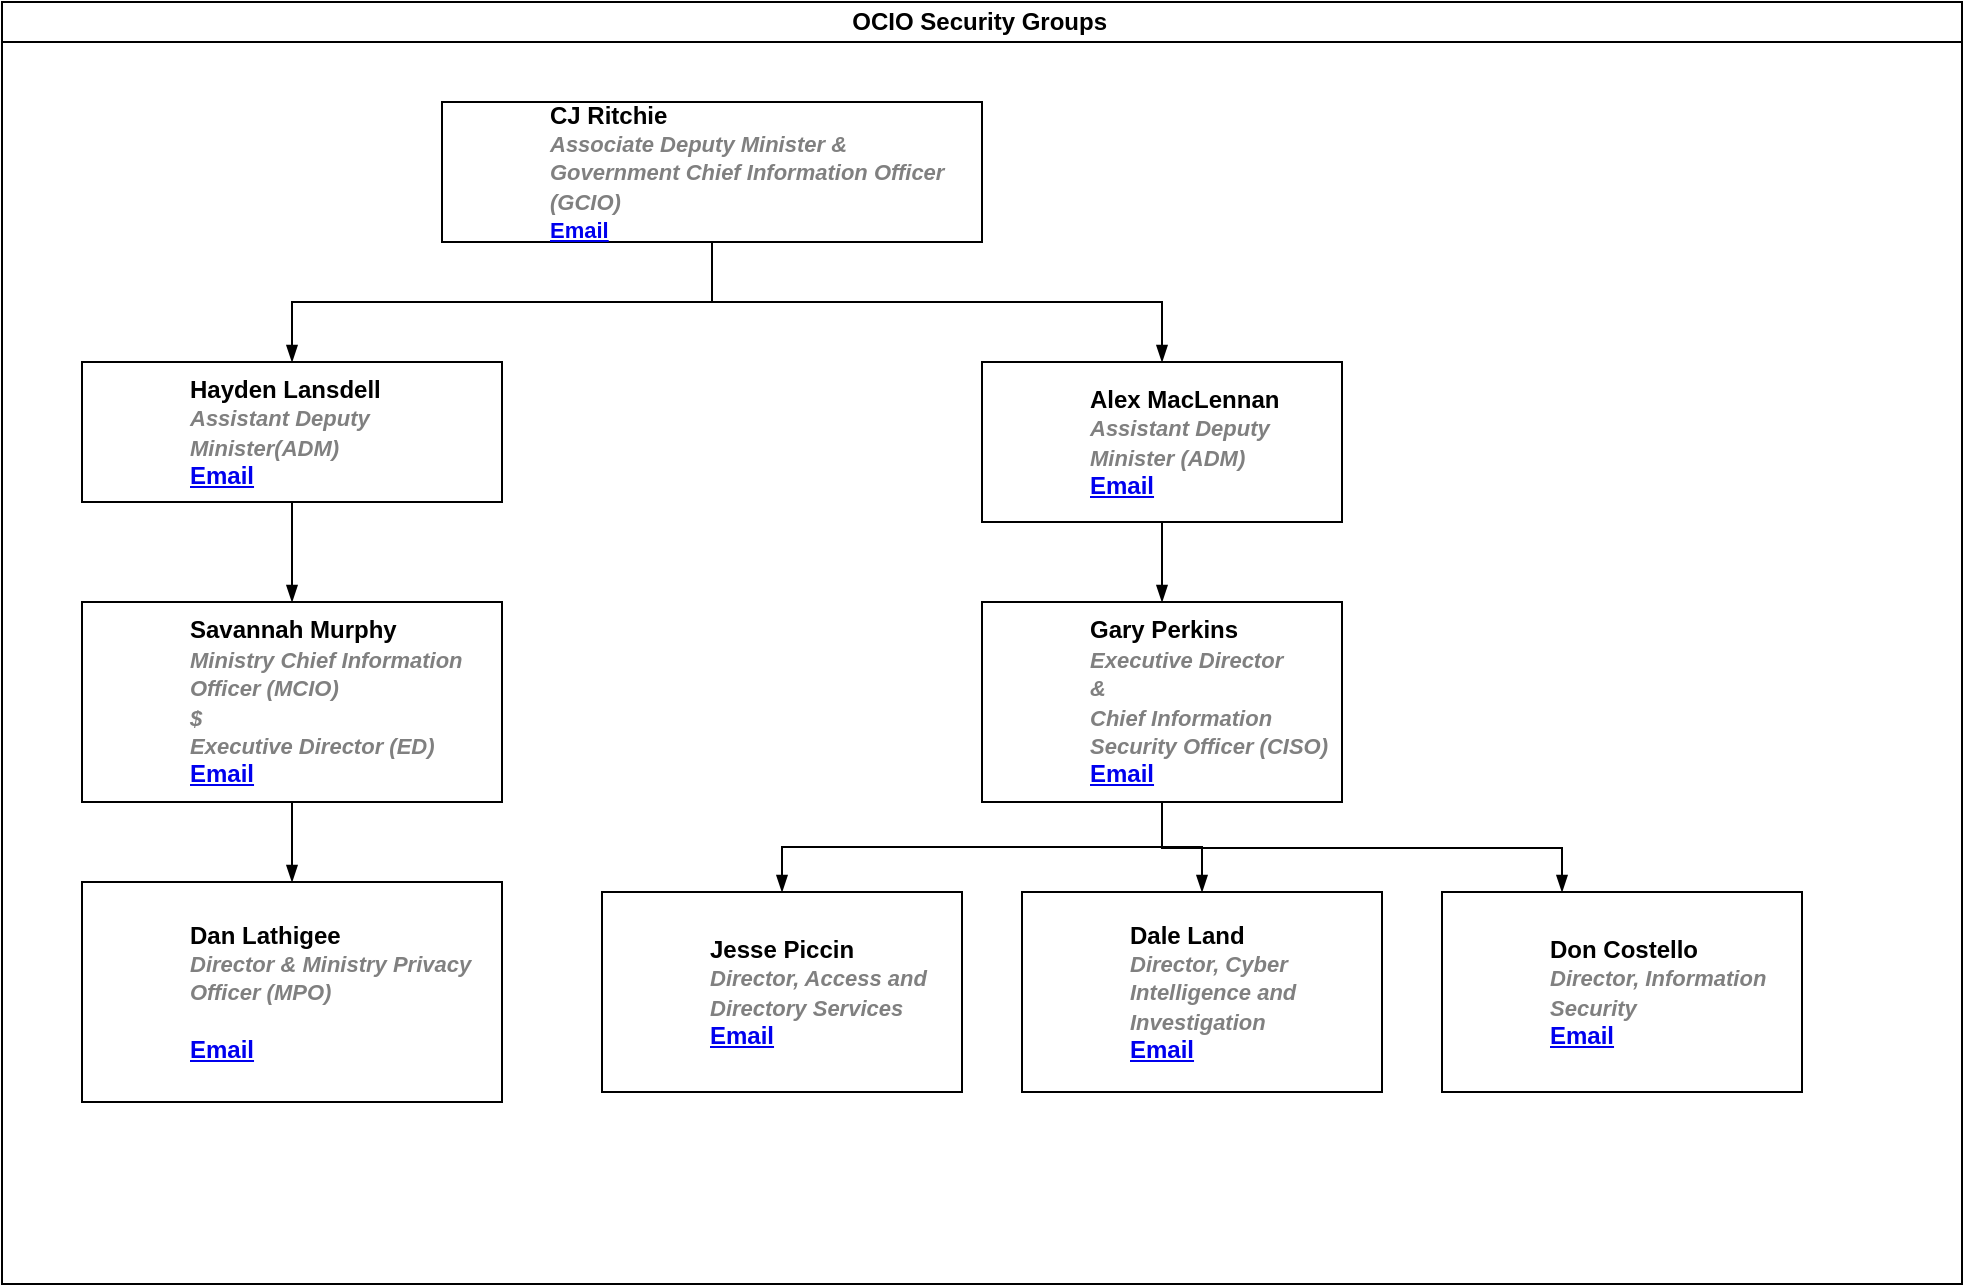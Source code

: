 <mxfile version="15.3.5" type="github" pages="5">
  <diagram id="prtHgNgQTEPvFCAcTncT" name="OCIO-org chart">
    <mxGraphModel dx="3600" dy="1500" grid="1" gridSize="10" guides="1" tooltips="1" connect="1" arrows="1" fold="1" page="1" pageScale="1" pageWidth="827" pageHeight="1169" math="0" shadow="0">
      <root>
        <mxCell id="0" />
        <mxCell id="1" parent="0" />
        <mxCell id="dNxyNK7c78bLwvsdeMH5-11" value="OCIO Security Groups&amp;nbsp;" style="swimlane;html=1;startSize=20;horizontal=1;containerType=tree;glass=0;metaEdit=1;dropTarget=0;swimlaneLine=1;swimlaneFillColor=none;" parent="1" vertex="1">
          <mxGeometry x="210" y="89" width="980" height="641" as="geometry" />
        </mxCell>
        <UserObject label="%name%&lt;br&gt;&lt;i style=&quot;color: gray ; font-size: 11px&quot;&gt;%position%&lt;/i&gt;&lt;br&gt;&lt;a href=&quot;mailto:%email%&quot; style=&quot;font-size: 11px&quot;&gt;Email&lt;/a&gt;" name="CJ Ritchie" position="Associate Deputy Minister &amp; Government Chief Information Officer (GCIO)" email="CJ.Ritchie@gov.bc.ca" placeholders="1" organization="CIO - Office of the Associate Deputy Minister and Government Chief Information Officer&#xa;" id="dNxyNK7c78bLwvsdeMH5-12">
          <mxCell style="label;whiteSpace=wrap;html=1;rounded=0;glass=0;treeMoving=1;treeFolding=1;gradientColor=#ffffff;fillColor=default;dropTarget=1;metaEdit=1;comic=0;expand=1;container=0;noLabel=0;portConstraintRotation=0;connectable=1;snapToPoint=0;" parent="dNxyNK7c78bLwvsdeMH5-11" vertex="1">
            <mxGeometry x="220" y="50" width="270" height="70" as="geometry" />
          </mxCell>
        </UserObject>
        <mxCell id="dNxyNK7c78bLwvsdeMH5-13" value="" style="endArrow=blockThin;endFill=1;fontSize=11;edgeStyle=elbowEdgeStyle;elbow=vertical;rounded=0;" parent="dNxyNK7c78bLwvsdeMH5-11" source="dNxyNK7c78bLwvsdeMH5-12" target="dNxyNK7c78bLwvsdeMH5-14" edge="1">
          <mxGeometry relative="1" as="geometry" />
        </mxCell>
        <UserObject label="%name%&lt;br&gt;&lt;i style=&quot;color: gray ; font-size: 11px&quot;&gt;%position%&lt;/i&gt;&lt;br&gt;&lt;a href=&quot;mailto:%email%&quot;&gt;Email&lt;/a&gt;" name="Hayden Lansdell" position="Assistant Deputy Minister(ADM)" email="hayden.lansdell@gov.bc.ca" placeholders="1" organization="DPD - Digital Platform and Data" id="dNxyNK7c78bLwvsdeMH5-14">
          <mxCell style="label;whiteSpace=wrap;html=1;rounded=0;glass=0;treeFolding=1;treeMoving=1;imageAspect=1;" parent="dNxyNK7c78bLwvsdeMH5-11" vertex="1">
            <mxGeometry x="40" y="180" width="210" height="70" as="geometry" />
          </mxCell>
        </UserObject>
        <mxCell id="dNxyNK7c78bLwvsdeMH5-15" value="" style="endArrow=blockThin;endFill=1;fontSize=11;edgeStyle=elbowEdgeStyle;elbow=vertical;rounded=0;" parent="dNxyNK7c78bLwvsdeMH5-11" source="dNxyNK7c78bLwvsdeMH5-12" target="dNxyNK7c78bLwvsdeMH5-16" edge="1">
          <mxGeometry relative="1" as="geometry" />
        </mxCell>
        <UserObject label="%name%&lt;br&gt;&lt;i style=&quot;color: gray ; font-size: 11px&quot;&gt;%position%&lt;/i&gt;&lt;br&gt;&lt;a href=&quot;mailto:%email%&quot;&gt;Email&lt;/a&gt;" name="Alex MacLennan" position="Assistant Deputy Minister (ADM)" email="Alex.MacLennan@gov.bc.ca" placeholders="1" organization="ES-ADMO - OCIO Enterprise Services" id="dNxyNK7c78bLwvsdeMH5-16">
          <mxCell style="label;whiteSpace=wrap;html=1;rounded=0;glass=0;treeFolding=1;treeMoving=1;" parent="dNxyNK7c78bLwvsdeMH5-11" vertex="1">
            <mxGeometry x="490" y="180" width="180" height="80" as="geometry" />
          </mxCell>
        </UserObject>
        <mxCell id="v73PsxsPgjeirW-ovo98-2" value="" style="endArrow=blockThin;endFill=1;fontSize=11;edgeStyle=elbowEdgeStyle;elbow=vertical;rounded=0;entryX=0.5;entryY=0;entryDx=0;entryDy=0;" parent="dNxyNK7c78bLwvsdeMH5-11" target="v73PsxsPgjeirW-ovo98-3" edge="1">
          <mxGeometry relative="1" as="geometry">
            <mxPoint x="145" y="250" as="sourcePoint" />
          </mxGeometry>
        </mxCell>
        <UserObject label="%name%&lt;br&gt;&lt;i style=&quot;color: gray ; font-size: 11px&quot;&gt;%position%&lt;/i&gt;&lt;br&gt;&lt;a href=&quot;mailto:%email%&quot;&gt;Email&lt;/a&gt;" name="Savannah Murphy" position="Ministry Chief Information Officer (MCIO)&#xa;$ &#xa;Executive Director (ED)" email="Savannah.Murphy@gov.bc.ca" placeholders="1" organization="Information Management Branch" id="v73PsxsPgjeirW-ovo98-3">
          <mxCell style="label;whiteSpace=wrap;html=1;rounded=0;glass=0;treeFolding=1;treeMoving=1;" parent="dNxyNK7c78bLwvsdeMH5-11" vertex="1">
            <mxGeometry x="40" y="300" width="210" height="100" as="geometry" />
          </mxCell>
        </UserObject>
        <mxCell id="v73PsxsPgjeirW-ovo98-4" value="" style="endArrow=blockThin;endFill=1;fontSize=11;edgeStyle=elbowEdgeStyle;elbow=vertical;rounded=0;" parent="dNxyNK7c78bLwvsdeMH5-11" source="v73PsxsPgjeirW-ovo98-3" target="v73PsxsPgjeirW-ovo98-5" edge="1">
          <mxGeometry relative="1" as="geometry">
            <mxPoint x="170" y="330" as="sourcePoint" />
          </mxGeometry>
        </mxCell>
        <UserObject label="%name%&lt;br&gt;&lt;i style=&quot;color: gray ; font-size: 11px&quot;&gt;%position%&lt;/i&gt;&lt;br&gt;&lt;a href=&quot;mailto:%email%&quot;&gt;Email&lt;/a&gt;" name="Dan Lathigee" position="Director &amp; Ministry Privacy Officer (MPO)&#xa;" email="Dan.Lathigee@gov.bc.ca" placeholders="1" organization="IMB Information Privacy and Security" id="v73PsxsPgjeirW-ovo98-5">
          <mxCell style="label;whiteSpace=wrap;html=1;rounded=0;glass=0;treeFolding=1;treeMoving=1;" parent="dNxyNK7c78bLwvsdeMH5-11" vertex="1">
            <mxGeometry x="40" y="440" width="210" height="110" as="geometry" />
          </mxCell>
        </UserObject>
        <mxCell id="v73PsxsPgjeirW-ovo98-14" value="" style="endArrow=blockThin;endFill=1;fontSize=11;edgeStyle=elbowEdgeStyle;elbow=vertical;rounded=0;" parent="dNxyNK7c78bLwvsdeMH5-11" source="dNxyNK7c78bLwvsdeMH5-16" target="v73PsxsPgjeirW-ovo98-15" edge="1">
          <mxGeometry relative="1" as="geometry">
            <mxPoint x="395" y="200" as="sourcePoint" />
          </mxGeometry>
        </mxCell>
        <UserObject label="%name%&lt;br&gt;&lt;i style=&quot;color: gray ; font-size: 11px&quot;&gt;%position%&lt;/i&gt;&lt;br&gt;&lt;a href=&quot;mailto:%email%&quot;&gt;Email&lt;/a&gt;" name="Gary Perkins" position="Executive Director &#xa;&amp;&#xa;Chief Information Security Officer (CISO)" email="Gary.Perkins@gov.bc.ca" placeholders="1" organization="ES-ISB - Information Security" id="v73PsxsPgjeirW-ovo98-15">
          <mxCell style="label;whiteSpace=wrap;html=1;rounded=0;glass=0;treeFolding=1;treeMoving=1;" parent="dNxyNK7c78bLwvsdeMH5-11" vertex="1">
            <mxGeometry x="490" y="300" width="180" height="100" as="geometry" />
          </mxCell>
        </UserObject>
        <mxCell id="v73PsxsPgjeirW-ovo98-22" value="" style="endArrow=blockThin;endFill=1;fontSize=11;edgeStyle=elbowEdgeStyle;elbow=vertical;rounded=0;" parent="dNxyNK7c78bLwvsdeMH5-11" source="v73PsxsPgjeirW-ovo98-15" target="v73PsxsPgjeirW-ovo98-23" edge="1">
          <mxGeometry relative="1" as="geometry">
            <mxPoint x="622" y="322" as="sourcePoint" />
          </mxGeometry>
        </mxCell>
        <UserObject label="%name%&lt;br&gt;&lt;i style=&quot;color: gray ; font-size: 11px&quot;&gt;%position%&lt;/i&gt;&lt;br&gt;&lt;a href=&quot;mailto:%email%&quot;&gt;Email&lt;/a&gt;" name="Dale Land" position="Director, Cyber Intelligence and Investigation" email="Dale.Land@gov.bc.ca" placeholders="1" organization="ITSECOPS - IT Security Operations&#xa;&amp;&#xa;SIIRT - Security Investigations and Incident Response" id="v73PsxsPgjeirW-ovo98-23">
          <mxCell style="label;whiteSpace=wrap;html=1;rounded=0;glass=0;treeFolding=1;treeMoving=1;" parent="dNxyNK7c78bLwvsdeMH5-11" vertex="1">
            <mxGeometry x="510" y="445" width="180" height="100" as="geometry" />
          </mxCell>
        </UserObject>
        <mxCell id="v73PsxsPgjeirW-ovo98-24" value="" style="endArrow=blockThin;endFill=1;fontSize=11;edgeStyle=elbowEdgeStyle;elbow=vertical;rounded=0;" parent="dNxyNK7c78bLwvsdeMH5-11" source="v73PsxsPgjeirW-ovo98-15" target="v73PsxsPgjeirW-ovo98-25" edge="1">
          <mxGeometry relative="1" as="geometry">
            <mxPoint x="622" y="322" as="sourcePoint" />
            <Array as="points">
              <mxPoint x="780" y="423" />
            </Array>
          </mxGeometry>
        </mxCell>
        <UserObject label="%name%&lt;br&gt;&lt;i style=&quot;color: gray ; font-size: 11px&quot;&gt;%position%&lt;/i&gt;&lt;br&gt;&lt;a href=&quot;mailto:%email%&quot;&gt;Email&lt;/a&gt;" name="Don Costello" position="Director, Information Security" email="Don.Costello@gov.bc.ca" placeholders="1" organization="ADVSVCS - Advisory Services" id="v73PsxsPgjeirW-ovo98-25">
          <mxCell style="label;whiteSpace=wrap;html=1;rounded=0;glass=0;treeFolding=1;treeMoving=1;" parent="dNxyNK7c78bLwvsdeMH5-11" vertex="1">
            <mxGeometry x="720" y="445" width="180" height="100" as="geometry" />
          </mxCell>
        </UserObject>
        <mxCell id="uYkX0x8CzJpUBdpPmqX0-5" value="" style="endArrow=blockThin;endFill=1;fontSize=11;edgeStyle=elbowEdgeStyle;elbow=vertical;rounded=0;" parent="dNxyNK7c78bLwvsdeMH5-11" source="v73PsxsPgjeirW-ovo98-15" target="uYkX0x8CzJpUBdpPmqX0-6" edge="1">
          <mxGeometry relative="1" as="geometry">
            <mxPoint x="790" y="489" as="sourcePoint" />
          </mxGeometry>
        </mxCell>
        <UserObject label="%name%&lt;br&gt;&lt;i style=&quot;color: gray ; font-size: 11px&quot;&gt;%position%&lt;/i&gt;&lt;br&gt;&lt;a href=&quot;mailto:%email%&quot;&gt;Email&lt;/a&gt;" name="Jesse Piccin" position="Director, Access and Directory Services" email="Jesse.Piccin@gov.bc.ca" placeholders="1" organization="ADMS - Access &amp; Directory Management Services" id="uYkX0x8CzJpUBdpPmqX0-6">
          <mxCell style="label;whiteSpace=wrap;html=1;rounded=0;glass=0;treeFolding=1;treeMoving=1;" parent="dNxyNK7c78bLwvsdeMH5-11" vertex="1">
            <mxGeometry x="300" y="445" width="180" height="100" as="geometry" />
          </mxCell>
        </UserObject>
      </root>
    </mxGraphModel>
  </diagram>
  <diagram id="ucI1gstZumHgKtb_26d9" name="ISP-Information Privacy and Security org chart">
    <mxGraphModel dx="5560" dy="3100" grid="1" gridSize="10" guides="1" tooltips="1" connect="1" arrows="1" fold="1" page="1" pageScale="1" pageWidth="850" pageHeight="1100" math="0" shadow="0">
      <root>
        <mxCell id="qZ4l3li3OhjKVmUn_5Yf-0" />
        <mxCell id="qZ4l3li3OhjKVmUn_5Yf-1" parent="qZ4l3li3OhjKVmUn_5Yf-0" />
        <mxCell id="t5G5uh1Kp2x6xLm8tgiS-2" value="" style="group" vertex="1" connectable="0" parent="qZ4l3li3OhjKVmUn_5Yf-1">
          <mxGeometry x="-3160" y="-2090" width="850" height="746" as="geometry" />
        </mxCell>
        <UserObject label="Garry Mierzuak&lt;br&gt;&lt;i style=&quot;color: gray&quot;&gt;&lt;font style=&quot;font-size: 11px&quot;&gt;Ministry Information Security Officer (MISO)&lt;/font&gt;&lt;/i&gt;&lt;br&gt;&lt;a href=&quot;mailto:Garry.Mierzuak@gov.bc.ca&quot;&gt;Email&lt;/a&gt;" name="Garry Mierzuak" position="Ministry Information Security Officer (MISO)" email="Garry.Mierzuak@gov.bc.ca" placeholders="1" organization="IMB Information Privacy and Security" id="SdTfen1lz5qg2SUIvMbw-0">
          <mxCell style="label;whiteSpace=wrap;html=1;rounded=0;glass=0;treeFolding=1;treeMoving=1;" parent="t5G5uh1Kp2x6xLm8tgiS-2" vertex="1">
            <mxGeometry x="350" y="316" width="210" height="100" as="geometry" />
          </mxCell>
        </UserObject>
        <mxCell id="dvrZ-WcR8MNvTjGQvd33-0" value="" style="endArrow=blockThin;endFill=1;fontSize=11;edgeStyle=elbowEdgeStyle;elbow=vertical;rounded=0;exitX=0.5;exitY=1;exitDx=0;exitDy=0;" parent="t5G5uh1Kp2x6xLm8tgiS-2" source="SdTfen1lz5qg2SUIvMbw-0" target="dvrZ-WcR8MNvTjGQvd33-1" edge="1">
          <mxGeometry relative="1" as="geometry">
            <mxPoint x="187" y="970" as="sourcePoint" />
          </mxGeometry>
        </mxCell>
        <UserObject label="Paul Rai&lt;br&gt;&lt;i style=&quot;color: gray ; font-size: 11px&quot;&gt;Senior Security Analyst&lt;/i&gt;&lt;br&gt;&lt;a href=&quot;mailto:Paul.Rai@gov.bc.ca&quot;&gt;Email&lt;/a&gt;" name="Paul Rai" position="Senior Security Analyst" email="Paul.Rai@gov.bc.ca" placeholders="1" organization="IMB Information Privacy and Security" id="dvrZ-WcR8MNvTjGQvd33-1">
          <mxCell style="label;whiteSpace=wrap;html=1;rounded=0;glass=0;treeFolding=1;treeMoving=1;" parent="t5G5uh1Kp2x6xLm8tgiS-2" vertex="1">
            <mxGeometry x="350" y="576" width="210" height="100" as="geometry" />
          </mxCell>
        </UserObject>
        <mxCell id="dvrZ-WcR8MNvTjGQvd33-2" value="" style="endArrow=blockThin;endFill=1;fontSize=11;edgeStyle=elbowEdgeStyle;elbow=vertical;rounded=0;exitX=0.5;exitY=1;exitDx=0;exitDy=0;" parent="t5G5uh1Kp2x6xLm8tgiS-2" source="SdTfen1lz5qg2SUIvMbw-0" target="dvrZ-WcR8MNvTjGQvd33-3" edge="1">
          <mxGeometry relative="1" as="geometry">
            <mxPoint x="187" y="970" as="sourcePoint" />
            <Array as="points">
              <mxPoint x="500" y="466" />
              <mxPoint x="450" y="746" />
            </Array>
          </mxGeometry>
        </mxCell>
        <UserObject label="Ariadne Powell&lt;br&gt;&lt;i style=&quot;color: gray ; font-size: 11px&quot;&gt;Senior Security Analyst&lt;/i&gt;&lt;br&gt;&lt;a href=&quot;mailto:Ariadne.Powell@gov.bc.ca&quot;&gt;Email&lt;/a&gt;" name="Ariadne Powell" position="Senior Security Analyst" email="Ariadne.Powell@gov.bc.ca" placeholders="1" organization="IMB Information Privacy and Security" id="dvrZ-WcR8MNvTjGQvd33-3">
          <mxCell style="label;whiteSpace=wrap;html=1;rounded=0;glass=0;treeFolding=1;treeMoving=1;" parent="t5G5uh1Kp2x6xLm8tgiS-2" vertex="1">
            <mxGeometry x="600" y="576" width="210" height="100" as="geometry" />
          </mxCell>
        </UserObject>
        <UserObject label="Calder Brown&lt;br&gt;&lt;i style=&quot;color: gray ; font-size: 11px&quot;&gt;Senior Security Analyst&lt;/i&gt;&lt;br&gt;&lt;a href=&quot;mailto:Calder.Brown@gov.bc.ca&quot;&gt;Email&lt;/a&gt;" name="Calder Brown" position="Senior Security Analyst" email="Calder.Brown@gov.bc.ca" placeholders="1" organization="IMB Information Privacy and Security" id="dvrZ-WcR8MNvTjGQvd33-4">
          <mxCell style="label;whiteSpace=wrap;html=1;rounded=0;glass=0;treeFolding=1;treeMoving=1;" parent="t5G5uh1Kp2x6xLm8tgiS-2" vertex="1">
            <mxGeometry x="100" y="576" width="210" height="100" as="geometry" />
          </mxCell>
        </UserObject>
        <mxCell id="dvrZ-WcR8MNvTjGQvd33-5" value="" style="endArrow=blockThin;endFill=1;fontSize=11;edgeStyle=elbowEdgeStyle;elbow=vertical;rounded=0;exitX=0.5;exitY=1;exitDx=0;exitDy=0;entryX=0.5;entryY=0;entryDx=0;entryDy=0;" parent="t5G5uh1Kp2x6xLm8tgiS-2" source="SdTfen1lz5qg2SUIvMbw-0" target="dvrZ-WcR8MNvTjGQvd33-4" edge="1">
          <mxGeometry relative="1" as="geometry">
            <mxPoint x="445" y="706" as="sourcePoint" />
            <mxPoint x="705" y="806" as="targetPoint" />
            <Array as="points">
              <mxPoint x="380" y="466" />
              <mxPoint x="310" y="746" />
            </Array>
          </mxGeometry>
        </mxCell>
        <mxCell id="oMF8QTFkqLxiqysbtOMA-1" value="" style="endArrow=blockThin;endFill=1;fontSize=11;edgeStyle=elbowEdgeStyle;elbow=vertical;rounded=0;exitX=0.5;exitY=1;exitDx=0;exitDy=0;" parent="t5G5uh1Kp2x6xLm8tgiS-2" source="R9Cr3xqox11sZa4VE1uC-0" edge="1">
          <mxGeometry relative="1" as="geometry">
            <mxPoint x="355" y="875" as="sourcePoint" />
            <mxPoint x="455" y="316" as="targetPoint" />
          </mxGeometry>
        </mxCell>
        <mxCell id="1ly8iMYacWjRFcpsfIwy-0" value="ISP-Information Privacy and Security" style="swimlane;html=1;startSize=20;horizontal=1;containerType=tree;glass=0;" parent="t5G5uh1Kp2x6xLm8tgiS-2" vertex="1">
          <mxGeometry width="850" height="730" as="geometry" />
        </mxCell>
        <UserObject label="Dan Lathigee&lt;br&gt;&lt;i style=&quot;color: gray&quot;&gt;&lt;font style=&quot;font-size: 11px&quot;&gt;Director &amp;amp; Ministry Privacy Officer (MPO)&lt;/font&gt;&lt;br&gt;&lt;/i&gt;&lt;br&gt;&lt;a href=&quot;mailto:Dan.Lathigee@gov.bc.ca&quot;&gt;Email&lt;/a&gt;" name="Dan Lathigee" position="Director &amp; Ministry Privacy Officer (MPO)&#xa;" email="Dan.Lathigee@gov.bc.ca" placeholders="1" organization="IMB Information Privacy and Security" id="R9Cr3xqox11sZa4VE1uC-0">
          <mxCell style="label;whiteSpace=wrap;html=1;rounded=0;glass=0;treeFolding=1;treeMoving=1;" parent="1ly8iMYacWjRFcpsfIwy-0" vertex="1">
            <mxGeometry x="350" y="130" width="210" height="110" as="geometry" />
          </mxCell>
        </UserObject>
      </root>
    </mxGraphModel>
  </diagram>
  <diagram id="vDOXWKOzfigFdYHw0v1W" name="Advisory Services">
    <mxGraphModel dx="2160" dy="3100" grid="1" gridSize="10" guides="1" tooltips="1" connect="1" arrows="1" fold="1" page="1" pageScale="1" pageWidth="850" pageHeight="1100" math="0" shadow="0">
      <root>
        <mxCell id="rqQ3qo8qsGK3bOTKJYbh-0" />
        <mxCell id="rqQ3qo8qsGK3bOTKJYbh-1" parent="rqQ3qo8qsGK3bOTKJYbh-0" />
        <mxCell id="aBYGzrm7MAsTsmHFoliY-2" value="" style="group" vertex="1" connectable="0" parent="rqQ3qo8qsGK3bOTKJYbh-1">
          <mxGeometry x="240" y="-2120" width="1840" height="730" as="geometry" />
        </mxCell>
        <UserObject label="Brian Horncastle&lt;br&gt;&lt;i style=&quot;color: gray ; font-size: 11px&quot;&gt;Manager, VRM&lt;/i&gt;&lt;br&gt;&lt;a href=&quot;mailto:Brian.Horncastle@gov.bc.ca&quot;&gt;Email&lt;/a&gt;" name="Brian Horncastle" position="Manager, VRM" email="Brian.Horncastle@gov.bc.ca" placeholders="1" organization=" VRM - Vulnerability &amp; Risk Management" id="T802JfDfkw4rmRlnb9Lm-0">
          <mxCell style="label;whiteSpace=wrap;html=1;rounded=0;glass=0;treeFolding=1;treeMoving=1;" parent="aBYGzrm7MAsTsmHFoliY-2" vertex="1">
            <mxGeometry x="440" y="270" width="180" height="100" as="geometry" />
          </mxCell>
        </UserObject>
        <UserObject label="Ryan Bluemel&lt;br&gt;&lt;i style=&quot;color: gray ; font-size: 11px&quot;&gt;Senior Security Analyst&lt;/i&gt;&lt;br&gt;&lt;a href=&quot;mailto:Ryan.Bluemel@gov.bc.ca&quot;&gt;Email&lt;/a&gt;" name="Ryan Bluemel" position="Senior Security Analyst" email="Ryan.Bluemel@gov.bc.ca" placeholders="1" organization="VRM - Vulnerability &amp; Risk Management" id="T802JfDfkw4rmRlnb9Lm-1">
          <mxCell style="label;whiteSpace=wrap;html=1;rounded=0;glass=0;treeFolding=1;treeMoving=1;" parent="aBYGzrm7MAsTsmHFoliY-2" vertex="1">
            <mxGeometry x="40" y="430" width="180" height="100" as="geometry" />
          </mxCell>
        </UserObject>
        <UserObject label="Michael Foltinek&lt;br&gt;&lt;i style=&quot;color: gray ; font-size: 11px&quot;&gt;Senior Security Architect&lt;/i&gt;&lt;br&gt;&lt;a href=&quot;mailto:Michael.Foltinek@gov.bc.ca&quot;&gt;Email&lt;/a&gt;" name="Michael Foltinek" position="Senior Security Architect" email="Michael.Foltinek@gov.bc.ca" placeholders="1" organization="VRM - Vulnerability &amp; Risk Management" id="T802JfDfkw4rmRlnb9Lm-2">
          <mxCell style="label;whiteSpace=wrap;html=1;rounded=0;glass=0;treeFolding=1;treeMoving=1;" parent="aBYGzrm7MAsTsmHFoliY-2" vertex="1">
            <mxGeometry x="230" y="430" width="180" height="100" as="geometry" />
          </mxCell>
        </UserObject>
        <UserObject label="Joe Lopetrone&lt;br&gt;&lt;i style=&quot;color: gray ; font-size: 11px&quot;&gt;Senior Security Analyst&lt;/i&gt;&lt;br&gt;&lt;a href=&quot;mailto:&quot;&gt;Email&lt;/a&gt;" name="Joe Lopetrone" position="Senior Security Analyst" email="" placeholders="1" organization="VRM - Vulnerability &amp; Risk Management" id="T802JfDfkw4rmRlnb9Lm-3">
          <mxCell style="label;whiteSpace=wrap;html=1;rounded=0;glass=0;treeFolding=1;treeMoving=1;" parent="aBYGzrm7MAsTsmHFoliY-2" vertex="1">
            <mxGeometry x="420" y="430" width="180" height="100" as="geometry" />
          </mxCell>
        </UserObject>
        <UserObject label="Gary Merrick&lt;br&gt;&lt;i style=&quot;color: gray ; font-size: 11px&quot;&gt;Senior Security Analyst&lt;/i&gt;&lt;br&gt;&lt;a href=&quot;mailto:Gary.Merrick@gov.bc.ca&quot;&gt;Email&lt;/a&gt;" name="Gary Merrick" position="Senior Security Analyst" email="Gary.Merrick@gov.bc.ca" placeholders="1" organization="VRM - Vulnerability &amp; Risk Management" id="T802JfDfkw4rmRlnb9Lm-4">
          <mxCell style="label;whiteSpace=wrap;html=1;rounded=0;glass=0;treeFolding=1;treeMoving=1;" parent="aBYGzrm7MAsTsmHFoliY-2" vertex="1">
            <mxGeometry x="620" y="430" width="170" height="100" as="geometry" />
          </mxCell>
        </UserObject>
        <UserObject label="Don Costello&lt;br&gt;&lt;i style=&quot;color: gray ; font-size: 11px&quot;&gt;Director, Information Security&lt;/i&gt;&lt;br&gt;&lt;a href=&quot;mailto:Don.Costello@gov.bc.ca&quot;&gt;Email&lt;/a&gt;" name="Don Costello" position="Director, Information Security" email="Don.Costello@gov.bc.ca" placeholders="1" organization="ADVSVCS - Advisory Services" id="xZGKURcxJj9vhPXbA276-0">
          <mxCell style="label;whiteSpace=wrap;html=1;rounded=0;glass=0;treeFolding=1;treeMoving=1;" parent="aBYGzrm7MAsTsmHFoliY-2" vertex="1">
            <mxGeometry x="640" y="110" width="180" height="80" as="geometry" />
          </mxCell>
        </UserObject>
        <mxCell id="XgKBMb3x8BXF8PC0vtIP-0" value="" style="endArrow=blockThin;endFill=1;fontSize=11;edgeStyle=elbowEdgeStyle;elbow=vertical;rounded=0;entryX=0.5;entryY=0;entryDx=0;entryDy=0;exitX=0.5;exitY=1;exitDx=0;exitDy=0;" parent="aBYGzrm7MAsTsmHFoliY-2" source="xZGKURcxJj9vhPXbA276-0" target="T802JfDfkw4rmRlnb9Lm-0" edge="1">
          <mxGeometry relative="1" as="geometry">
            <mxPoint x="710" y="220" as="sourcePoint" />
            <mxPoint x="520" y="270" as="targetPoint" />
          </mxGeometry>
        </mxCell>
        <mxCell id="XgKBMb3x8BXF8PC0vtIP-1" value="" style="endArrow=blockThin;endFill=1;fontSize=11;edgeStyle=elbowEdgeStyle;elbow=vertical;rounded=0;exitX=0.5;exitY=1;exitDx=0;exitDy=0;entryX=0.5;entryY=0;entryDx=0;entryDy=0;" parent="aBYGzrm7MAsTsmHFoliY-2" source="xZGKURcxJj9vhPXbA276-0" target="lxsl5r0ngIAoYixiZqqR-0" edge="1">
          <mxGeometry relative="1" as="geometry">
            <mxPoint x="710" y="220" as="sourcePoint" />
            <mxPoint x="790" y="270" as="targetPoint" />
            <Array as="points">
              <mxPoint x="850" y="230" />
            </Array>
          </mxGeometry>
        </mxCell>
        <mxCell id="FQNXtCQWKW9u08r3h9mG-0" value="" style="endArrow=blockThin;endFill=1;fontSize=11;edgeStyle=elbowEdgeStyle;elbow=vertical;rounded=0;exitX=0.5;exitY=1;exitDx=0;exitDy=0;entryX=0.5;entryY=0;entryDx=0;entryDy=0;" parent="aBYGzrm7MAsTsmHFoliY-2" source="T802JfDfkw4rmRlnb9Lm-0" target="T802JfDfkw4rmRlnb9Lm-1" edge="1">
          <mxGeometry relative="1" as="geometry">
            <mxPoint x="140" y="390" as="sourcePoint" />
            <mxPoint x="140" y="430" as="targetPoint" />
          </mxGeometry>
        </mxCell>
        <mxCell id="FQNXtCQWKW9u08r3h9mG-1" value="" style="endArrow=blockThin;endFill=1;fontSize=11;edgeStyle=elbowEdgeStyle;elbow=vertical;rounded=0;" parent="aBYGzrm7MAsTsmHFoliY-2" edge="1">
          <mxGeometry relative="1" as="geometry">
            <mxPoint x="530" y="380" as="sourcePoint" />
            <mxPoint x="320" y="430" as="targetPoint" />
            <Array as="points">
              <mxPoint x="430" y="400" />
            </Array>
          </mxGeometry>
        </mxCell>
        <mxCell id="FQNXtCQWKW9u08r3h9mG-2" value="" style="endArrow=blockThin;endFill=1;fontSize=11;edgeStyle=elbowEdgeStyle;elbow=vertical;rounded=0;entryX=0.5;entryY=0;entryDx=0;entryDy=0;" parent="aBYGzrm7MAsTsmHFoliY-2" target="T802JfDfkw4rmRlnb9Lm-3" edge="1">
          <mxGeometry relative="1" as="geometry">
            <mxPoint x="530" y="370" as="sourcePoint" />
            <mxPoint x="520" y="430" as="targetPoint" />
            <Array as="points">
              <mxPoint x="540" y="400" />
            </Array>
          </mxGeometry>
        </mxCell>
        <mxCell id="FQNXtCQWKW9u08r3h9mG-3" value="" style="endArrow=blockThin;endFill=1;fontSize=11;edgeStyle=elbowEdgeStyle;elbow=vertical;rounded=0;" parent="aBYGzrm7MAsTsmHFoliY-2" edge="1">
          <mxGeometry relative="1" as="geometry">
            <mxPoint x="530" y="370" as="sourcePoint" />
            <mxPoint x="710" y="430" as="targetPoint" />
          </mxGeometry>
        </mxCell>
        <mxCell id="-0Sq7_ZNC0-nOio30Pgc-0" value="Advisory Services" style="swimlane;html=1;startSize=20;horizontal=1;containerType=tree;glass=0;" parent="aBYGzrm7MAsTsmHFoliY-2" vertex="1">
          <mxGeometry width="1840" height="730" as="geometry" />
        </mxCell>
        <UserObject label="Trace Muldoon&lt;br&gt;&lt;i style=&quot;color: gray ; font-size: 11px&quot;&gt;Manager, Security Governance $ Engagement/Awareness&lt;/i&gt;&lt;br&gt;&lt;a href=&quot;mailto:Trace.Muldoon@gov.bc.ca&quot;&gt;Email&lt;/a&gt;" name="Trace Muldoon" position="Manager, Security Governance $ Engagement/Awareness" email="Trace.Muldoon@gov.bc.ca" placeholders="1" organization="SECAWARE - Security Awareness" id="lxsl5r0ngIAoYixiZqqR-0">
          <mxCell style="label;whiteSpace=wrap;html=1;rounded=0;glass=0;treeFolding=1;treeMoving=1;" parent="-0Sq7_ZNC0-nOio30Pgc-0" vertex="1">
            <mxGeometry x="860" y="260" width="220" height="100" as="geometry" />
          </mxCell>
        </UserObject>
        <UserObject label="Bonnie Beyea&lt;br&gt;&lt;i style=&quot;color: gray ; font-size: 11px&quot;&gt;Senior Security Analyst&lt;/i&gt;&lt;br&gt;&lt;a href=&quot;mailto:Bonnie.Beyea@gov.bc.ca&quot;&gt;Email&lt;/a&gt;" name="Bonnie Beyea" position="Senior Security Analyst" email="Bonnie.Beyea@gov.bc.ca" placeholders="1" organization="SECAWARE - Security Awareness" id="Ec1Sfc6E9cO8bSWa9kFR-0">
          <mxCell style="label;whiteSpace=wrap;html=1;rounded=0;glass=0;treeFolding=1;treeMoving=1;" parent="aBYGzrm7MAsTsmHFoliY-2" vertex="1">
            <mxGeometry x="840" y="429" width="180" height="100" as="geometry" />
          </mxCell>
        </UserObject>
        <mxCell id="Ec1Sfc6E9cO8bSWa9kFR-1" value="" style="endArrow=blockThin;endFill=1;fontSize=11;edgeStyle=elbowEdgeStyle;elbow=vertical;rounded=0;entryX=0.5;entryY=0;entryDx=0;entryDy=0;" parent="aBYGzrm7MAsTsmHFoliY-2" target="Ec1Sfc6E9cO8bSWa9kFR-0" edge="1">
          <mxGeometry relative="1" as="geometry">
            <mxPoint x="970" y="370" as="sourcePoint" />
            <Array as="points">
              <mxPoint x="940" y="390" />
              <mxPoint x="1150" y="310" />
            </Array>
          </mxGeometry>
        </mxCell>
        <UserObject label="Mackenzie Friesen&lt;br&gt;&lt;i style=&quot;color: gray ; font-size: 11px&quot;&gt;Security Analyst&lt;/i&gt;&lt;br&gt;&lt;a href=&quot;mailto:Mackenzie.Friesen@gov.bc.ca&quot;&gt;Email&lt;/a&gt;" name="Mackenzie Friesen" position="Security Analyst" email="Mackenzie.Friesen@gov.bc.ca" placeholders="1" organization="SECAWARE - Security Awareness" id="Ec1Sfc6E9cO8bSWa9kFR-2">
          <mxCell style="label;whiteSpace=wrap;html=1;rounded=0;glass=0;treeFolding=1;treeMoving=1;" parent="aBYGzrm7MAsTsmHFoliY-2" vertex="1">
            <mxGeometry x="1030" y="429" width="180" height="100" as="geometry" />
          </mxCell>
        </UserObject>
        <mxCell id="Ec1Sfc6E9cO8bSWa9kFR-3" value="" style="endArrow=blockThin;endFill=1;fontSize=11;edgeStyle=elbowEdgeStyle;elbow=vertical;rounded=0;entryX=0.5;entryY=0;entryDx=0;entryDy=0;exitX=0.5;exitY=1;exitDx=0;exitDy=0;" parent="aBYGzrm7MAsTsmHFoliY-2" source="lxsl5r0ngIAoYixiZqqR-0" target="Ec1Sfc6E9cO8bSWa9kFR-2" edge="1">
          <mxGeometry relative="1" as="geometry">
            <mxPoint x="1020" y="310" as="sourcePoint" />
            <Array as="points">
              <mxPoint x="1120" y="390" />
            </Array>
          </mxGeometry>
        </mxCell>
        <UserObject label="Jarin James&lt;br&gt;&lt;i style=&quot;color: gray&quot;&gt;Security Analyst&lt;/i&gt;&lt;br&gt;&lt;a href=&quot;mailto:Jarin.James@gov.bc.ca&quot;&gt;Email&lt;/a&gt;" name="Jarin James" position="Security Analyst" email="Jarin.James@gov.bc.ca" placeholders="1" organization="SECAWARE - Security Awareness" id="Ec1Sfc6E9cO8bSWa9kFR-4">
          <mxCell style="label;whiteSpace=wrap;html=1;rounded=0;glass=0;treeFolding=1;treeMoving=1;" parent="aBYGzrm7MAsTsmHFoliY-2" vertex="1">
            <mxGeometry x="1220" y="429" width="180" height="100" as="geometry" />
          </mxCell>
        </UserObject>
        <mxCell id="Ec1Sfc6E9cO8bSWa9kFR-5" value="" style="endArrow=blockThin;endFill=1;fontSize=11;edgeStyle=elbowEdgeStyle;elbow=vertical;rounded=0;exitX=0.5;exitY=1;exitDx=0;exitDy=0;" parent="aBYGzrm7MAsTsmHFoliY-2" source="lxsl5r0ngIAoYixiZqqR-0" target="Ec1Sfc6E9cO8bSWa9kFR-6" edge="1">
          <mxGeometry relative="1" as="geometry">
            <mxPoint x="1020" y="310" as="sourcePoint" />
            <Array as="points">
              <mxPoint x="1110" y="390" />
              <mxPoint x="1150" y="310" />
            </Array>
          </mxGeometry>
        </mxCell>
        <UserObject label="Kristina Petrosyan&lt;br&gt;&lt;i style=&quot;color: gray&quot;&gt;Senior Security Analyst&lt;/i&gt;&lt;br&gt;&lt;a href=&quot;mailto:Kristina.Petrosyan@gov.bc.ca&quot;&gt;Email&lt;/a&gt;" name="Kristina Petrosyan" position="Senior Security Analyst" email="Kristina.Petrosyan@gov.bc.ca" placeholders="1" organization="SECAWARE - Security Awareness" id="Ec1Sfc6E9cO8bSWa9kFR-6">
          <mxCell style="label;whiteSpace=wrap;html=1;rounded=0;glass=0;treeFolding=1;treeMoving=1;" parent="aBYGzrm7MAsTsmHFoliY-2" vertex="1">
            <mxGeometry x="1410" y="429" width="180" height="100" as="geometry" />
          </mxCell>
        </UserObject>
        <mxCell id="Ec1Sfc6E9cO8bSWa9kFR-7" value="" style="endArrow=blockThin;endFill=1;fontSize=11;edgeStyle=elbowEdgeStyle;elbow=vertical;rounded=0;exitX=0.5;exitY=1;exitDx=0;exitDy=0;" parent="aBYGzrm7MAsTsmHFoliY-2" source="lxsl5r0ngIAoYixiZqqR-0" target="Ec1Sfc6E9cO8bSWa9kFR-8" edge="1">
          <mxGeometry relative="1" as="geometry">
            <mxPoint x="1090" y="330" as="sourcePoint" />
            <Array as="points">
              <mxPoint x="1090" y="390" />
              <mxPoint x="1150" y="310" />
            </Array>
          </mxGeometry>
        </mxCell>
        <UserObject label="Monika Weatherly&lt;br&gt;&lt;i style=&quot;color: gray&quot;&gt;Security Analyst&lt;/i&gt;&lt;br&gt;&lt;a href=&quot;mailto:&quot;&gt;Email&lt;/a&gt;" name="Monika Weatherly" position="Security Analyst" email="" placeholders="1" organization="SECAWARE - Security Awareness" id="Ec1Sfc6E9cO8bSWa9kFR-8">
          <mxCell style="label;whiteSpace=wrap;html=1;rounded=0;glass=0;treeFolding=1;treeMoving=1;" parent="aBYGzrm7MAsTsmHFoliY-2" vertex="1">
            <mxGeometry x="1600" y="429" width="210" height="100" as="geometry" />
          </mxCell>
        </UserObject>
        <mxCell id="Ec1Sfc6E9cO8bSWa9kFR-10" style="edgeStyle=orthogonalEdgeStyle;rounded=0;orthogonalLoop=1;jettySize=auto;html=1;exitX=0.5;exitY=1;exitDx=0;exitDy=0;" parent="aBYGzrm7MAsTsmHFoliY-2" source="lxsl5r0ngIAoYixiZqqR-0" edge="1">
          <mxGeometry relative="1" as="geometry">
            <mxPoint x="1311" y="430" as="targetPoint" />
            <Array as="points">
              <mxPoint x="970" y="390" />
              <mxPoint x="1311" y="390" />
            </Array>
          </mxGeometry>
        </mxCell>
      </root>
    </mxGraphModel>
  </diagram>
  <diagram id="iJ8oZhVi4A6zWBfsme-V" name="Access and Directory Management Services">
    <mxGraphModel dx="1543" dy="643" grid="1" gridSize="10" guides="1" tooltips="1" connect="1" arrows="1" fold="1" page="1" pageScale="1" pageWidth="850" pageHeight="1100" math="0" shadow="0">
      <root>
        <mxCell id="N-BHXD9uO94G_v4G9a9I-0" />
        <mxCell id="N-BHXD9uO94G_v4G9a9I-1" parent="N-BHXD9uO94G_v4G9a9I-0" />
        <mxCell id="7XG-mAJkzpiDxBTZkSnl-0" value="Access and Directory Management Services&amp;nbsp;" style="swimlane;html=1;startSize=20;horizontal=1;containerType=tree;glass=0;" parent="N-BHXD9uO94G_v4G9a9I-1" vertex="1">
          <mxGeometry x="101" y="161" width="1159" height="700" as="geometry" />
        </mxCell>
        <UserObject label="Jesse Piccin&lt;br&gt;&lt;i style=&quot;font-size: 11px&quot;&gt;&lt;font color=&quot;#5e5e5e&quot;&gt;Director, Access and Directory Management Services&lt;/font&gt;&lt;/i&gt;&lt;br&gt;&lt;a href=&quot;mailto:%email%&quot;&gt;Email&lt;/a&gt;" placeholders="1" Name="Jesse Piccin" Position="Director" Organization="ADMS - Access &amp; Directory Management Services" email="Jesse.Piccin@gov.bc.ca" id="7XG-mAJkzpiDxBTZkSnl-1">
          <mxCell style="label;whiteSpace=wrap;html=1;rounded=0;glass=0;treeMoving=1;treeFolding=1;" parent="7XG-mAJkzpiDxBTZkSnl-0" vertex="1">
            <mxGeometry x="390" y="50" width="180" height="70" as="geometry" />
          </mxCell>
        </UserObject>
        <mxCell id="7XG-mAJkzpiDxBTZkSnl-2" value="" style="endArrow=blockThin;endFill=1;fontSize=11;edgeStyle=elbowEdgeStyle;elbow=vertical;rounded=0;exitX=0.25;exitY=1;exitDx=0;exitDy=0;entryX=1;entryY=0.5;entryDx=0;entryDy=0;" parent="7XG-mAJkzpiDxBTZkSnl-0" source="7XG-mAJkzpiDxBTZkSnl-1" target="7XG-mAJkzpiDxBTZkSnl-3" edge="1">
          <mxGeometry relative="1" as="geometry">
            <mxPoint x="380" y="159" as="targetPoint" />
            <Array as="points">
              <mxPoint x="310" y="220" />
            </Array>
          </mxGeometry>
        </mxCell>
        <UserObject label="Chris Flight&lt;br&gt;&lt;i style=&quot;color: gray ; font-size: 11px&quot;&gt;Senior Technical Architect, IDIR Authentication Services&lt;br&gt;&lt;/i&gt;&lt;a href=&quot;mailto:%email%&quot;&gt;Email&lt;/a&gt;" placeholders="1" Name="Chris Flight" Position="Senior Technical Architect" Organization="IDIR - IDIR Authentication Services" email="chris.flight@gov.bc.ca" id="7XG-mAJkzpiDxBTZkSnl-3">
          <mxCell style="label;whiteSpace=wrap;html=1;rounded=0;glass=0;treeFolding=1;treeMoving=1;" parent="7XG-mAJkzpiDxBTZkSnl-0" vertex="1">
            <mxGeometry x="190" y="180" width="190" height="80" as="geometry" />
          </mxCell>
        </UserObject>
        <UserObject label="Christine Sutherland&lt;br&gt;&lt;i style=&quot;font-size: 11px&quot;&gt;&lt;font color=&quot;#5e5e5e&quot;&gt;Senior Technical Analyst, WAM &lt;/font&gt;&lt;font color=&quot;#808080&quot;&gt;Web Access Management&lt;/font&gt;&lt;/i&gt;&lt;br&gt;&lt;a href=&quot;mailto:Jesse.Piccin@gov.bc.ca&quot;&gt;Email&lt;/a&gt;" placeholders="1" Name="Christine Sutherland" Position="Senior Technical Analyst" Organization="WAM - Web Access Management" email="Christine.Sutherland@gov.bc.ca" id="3w2OpVWbwlHzZPCRK1aW-4">
          <mxCell style="label;whiteSpace=wrap;html=1;rounded=0;glass=0;treeMoving=1;treeFolding=1;" parent="7XG-mAJkzpiDxBTZkSnl-0" vertex="1">
            <mxGeometry x="540" y="180" width="200" height="80" as="geometry" />
          </mxCell>
        </UserObject>
        <mxCell id="3w2OpVWbwlHzZPCRK1aW-7" value="" style="endArrow=blockThin;endFill=1;fontSize=11;edgeStyle=elbowEdgeStyle;elbow=vertical;rounded=0;exitX=0.5;exitY=1;exitDx=0;exitDy=0;" parent="7XG-mAJkzpiDxBTZkSnl-0" source="7XG-mAJkzpiDxBTZkSnl-1" edge="1">
          <mxGeometry relative="1" as="geometry">
            <mxPoint x="445" y="130" as="sourcePoint" />
            <mxPoint x="540" y="220" as="targetPoint" />
            <Array as="points">
              <mxPoint x="490" y="220" />
            </Array>
          </mxGeometry>
        </mxCell>
        <UserObject label="Manas Bhattacharya&lt;br&gt;&lt;i style=&quot;font-size: 11px&quot;&gt;&lt;font color=&quot;#5e5e5e&quot;&gt;Technical Analyst, WAM &lt;/font&gt;&lt;font color=&quot;#808080&quot;&gt;Web Access Management&lt;/font&gt;&lt;/i&gt;&lt;br&gt;&lt;a href=&quot;mailto:Jesse.Piccin@gov.bc.ca&quot;&gt;Email&lt;/a&gt;" placeholders="1" Name="Manas Bhattacharya" Position="Technical Analyst" Organization="WAM - Web Access Management" email="Manas.Bhattacharya@gov.bc.ca" id="3w2OpVWbwlHzZPCRK1aW-10">
          <mxCell style="label;whiteSpace=wrap;html=1;rounded=0;glass=0;treeMoving=1;treeFolding=1;" parent="7XG-mAJkzpiDxBTZkSnl-0" vertex="1">
            <mxGeometry x="540" y="310" width="200" height="80" as="geometry" />
          </mxCell>
        </UserObject>
        <UserObject label="&lt;font&gt;Eric Tse&amp;nbsp;&lt;br&gt;&lt;font color=&quot;#5e5e5e&quot; style=&quot;font-size: 11px&quot;&gt;&lt;i&gt;Technical Analyst, WAM &lt;/i&gt;&lt;/font&gt;&lt;/font&gt;&lt;font color=&quot;#808080&quot; style=&quot;font-size: 11px ; font-style: italic&quot;&gt;Web Access Management&lt;/font&gt;&lt;br&gt;&lt;a href=&quot;mailto:Jesse.Piccin@gov.bc.ca&quot;&gt;Email&lt;/a&gt;" placeholders="1" Name="Eric Tse" Position="Technical Analyst" Organization="WAM - Web Access Management" email="Eric.Tse@gov.bc.ca" id="3w2OpVWbwlHzZPCRK1aW-11">
          <mxCell style="label;whiteSpace=wrap;html=1;rounded=0;glass=0;treeMoving=1;treeFolding=1;" parent="7XG-mAJkzpiDxBTZkSnl-0" vertex="1">
            <mxGeometry x="540" y="440" width="200" height="80" as="geometry" />
          </mxCell>
        </UserObject>
        <UserObject label="Peter Kremer&lt;br&gt;&lt;i style=&quot;font-size: 11px&quot;&gt;&lt;font color=&quot;#5e5e5e&quot;&gt;Technical Analyst, WAM &lt;/font&gt;&lt;font color=&quot;#808080&quot;&gt;Web Access Management&lt;/font&gt;&lt;/i&gt;&lt;br&gt;&lt;a href=&quot;mailto:Jesse.Piccin@gov.bc.ca&quot;&gt;Email&lt;/a&gt;" placeholders="1" Name="Peter Kremer" Position="Technical Analyst" Organization="WAM - Web Access Management" email="" id="3w2OpVWbwlHzZPCRK1aW-20">
          <mxCell style="label;whiteSpace=wrap;html=1;rounded=0;glass=0;treeMoving=1;treeFolding=1;" parent="7XG-mAJkzpiDxBTZkSnl-0" vertex="1">
            <mxGeometry x="540" y="560" width="200" height="80" as="geometry" />
          </mxCell>
        </UserObject>
        <mxCell id="3w2OpVWbwlHzZPCRK1aW-21" value="" style="endArrow=blockThin;endFill=1;fontSize=11;edgeStyle=elbowEdgeStyle;elbow=vertical;rounded=0;entryX=0;entryY=0.5;entryDx=0;entryDy=0;exitX=0.5;exitY=1;exitDx=0;exitDy=0;" parent="7XG-mAJkzpiDxBTZkSnl-0" source="7XG-mAJkzpiDxBTZkSnl-1" target="3w2OpVWbwlHzZPCRK1aW-10" edge="1">
          <mxGeometry relative="1" as="geometry">
            <mxPoint x="445" y="130" as="sourcePoint" />
            <mxPoint x="137.97" y="190" as="targetPoint" />
            <Array as="points">
              <mxPoint x="480" y="350" />
            </Array>
          </mxGeometry>
        </mxCell>
        <mxCell id="3w2OpVWbwlHzZPCRK1aW-22" value="" style="endArrow=blockThin;endFill=1;fontSize=11;edgeStyle=elbowEdgeStyle;elbow=vertical;rounded=0;entryX=0;entryY=0.5;entryDx=0;entryDy=0;exitX=0.5;exitY=1;exitDx=0;exitDy=0;" parent="7XG-mAJkzpiDxBTZkSnl-0" source="7XG-mAJkzpiDxBTZkSnl-1" target="3w2OpVWbwlHzZPCRK1aW-11" edge="1">
          <mxGeometry relative="1" as="geometry">
            <mxPoint x="455" y="140" as="sourcePoint" />
            <mxPoint x="147.97" y="200" as="targetPoint" />
            <Array as="points">
              <mxPoint x="509" y="480" />
            </Array>
          </mxGeometry>
        </mxCell>
        <UserObject label="Justin Thomson&lt;br&gt;&lt;i style=&quot;font-size: 11px&quot;&gt;&lt;font color=&quot;#5e5e5e&quot;&gt;Technical Support Analyst, ADMSSD -&amp;nbsp; Services Delivery&lt;/font&gt;&lt;/i&gt;&lt;br&gt;&lt;a href=&quot;mailto:Jesse.Piccin@gov.bc.ca&quot;&gt;Email&lt;/a&gt;" placeholders="1" Name="Justin Thomson" Position="Technical Support Analyst" Organization="ADMSSD - Service Delivery" email="Justin.Thomson@gov.bc.ca" id="3w2OpVWbwlHzZPCRK1aW-37">
          <mxCell style="label;whiteSpace=wrap;html=1;rounded=0;glass=0;treeMoving=1;treeFolding=1;" parent="7XG-mAJkzpiDxBTZkSnl-0" vertex="1">
            <mxGeometry x="779" y="560" width="200" height="80" as="geometry" />
          </mxCell>
        </UserObject>
        <mxCell id="3w2OpVWbwlHzZPCRK1aW-40" value="" style="endArrow=blockThin;endFill=1;fontSize=11;edgeStyle=elbowEdgeStyle;elbow=vertical;rounded=0;exitX=1;exitY=0.5;exitDx=0;exitDy=0;" parent="7XG-mAJkzpiDxBTZkSnl-0" target="3w2OpVWbwlHzZPCRK1aW-37" edge="1" source="7XG-mAJkzpiDxBTZkSnl-1">
          <mxGeometry relative="1" as="geometry">
            <mxPoint x="780" y="150" as="sourcePoint" />
            <mxPoint x="800" y="600" as="targetPoint" />
            <Array as="points">
              <mxPoint x="1029" y="339" />
              <mxPoint x="709" y="79" />
              <mxPoint x="770" y="400" />
              <mxPoint x="780" y="230" />
              <mxPoint x="820" y="150" />
              <mxPoint x="640" y="150" />
              <mxPoint x="780" y="560" />
            </Array>
          </mxGeometry>
        </mxCell>
        <UserObject label="Jonathan Borrows&lt;br&gt;&lt;i style=&quot;font-size: 11px&quot;&gt;&lt;font color=&quot;#5e5e5e&quot;&gt;Senior Application Specialist, ADMSSD - Services Delivery&lt;/font&gt;&lt;/i&gt;&lt;br&gt;&lt;a href=&quot;mailto:Jesse.Piccin@gov.bc.ca&quot;&gt;Email&lt;/a&gt;" placeholders="1" Name="Jonathan Borrows" Position="Senior Application Specialist" Organization="ADMSSD - Service Delivery" email="Jonathan.Borrows@gov.bc.ca" id="3w2OpVWbwlHzZPCRK1aW-44">
          <mxCell style="label;whiteSpace=wrap;html=1;rounded=0;glass=0;treeMoving=1;treeFolding=1;" parent="7XG-mAJkzpiDxBTZkSnl-0" vertex="1">
            <mxGeometry x="779" y="180" width="200" height="80" as="geometry" />
          </mxCell>
        </UserObject>
        <UserObject label="Tonja Quinn&lt;br&gt;&lt;i style=&quot;font-size: 11px&quot;&gt;&lt;font color=&quot;#5e5e5e&quot;&gt;Senior Technical Service Lead, ADMSSD - Services Delivery&lt;/font&gt;&lt;/i&gt;&lt;br&gt;&lt;a href=&quot;mailto:Jesse.Piccin@gov.bc.ca&quot;&gt;Email&lt;/a&gt;" placeholders="1" Name="Tonja Quinn" Position="Senior Technical Service Lead" Organization="ADMSSD - Service Delivery" email="Tonja.Quinn@gov.bc.ca" id="3w2OpVWbwlHzZPCRK1aW-45">
          <mxCell style="label;whiteSpace=wrap;html=1;rounded=0;glass=0;treeMoving=1;treeFolding=1;" parent="7XG-mAJkzpiDxBTZkSnl-0" vertex="1">
            <mxGeometry x="779" y="310" width="200" height="80" as="geometry" />
          </mxCell>
        </UserObject>
        <UserObject label="Kristine L Hughes&lt;br&gt;&lt;i style=&quot;font-size: 11px&quot;&gt;&lt;font color=&quot;#5e5e5e&quot;&gt;Technical Support Analyst, ADMSSD - Services Delivery&lt;/font&gt;&lt;/i&gt;&lt;br&gt;&lt;a href=&quot;mailto:Jesse.Piccin@gov.bc.ca&quot;&gt;Email&lt;/a&gt;" placeholders="1" Name="Kristine L Hughes" Position="Technical Support Analyst" Organization="ADMSSD - Service Delivery" email="Kristine.Hughes@gov.bc.ca" id="3w2OpVWbwlHzZPCRK1aW-46">
          <mxCell style="label;whiteSpace=wrap;html=1;rounded=0;glass=0;treeMoving=1;treeFolding=1;" parent="7XG-mAJkzpiDxBTZkSnl-0" vertex="1">
            <mxGeometry x="779" y="440" width="200" height="80" as="geometry" />
          </mxCell>
        </UserObject>
        <mxCell id="3w2OpVWbwlHzZPCRK1aW-48" value="" style="endArrow=classic;html=1;startSize=6;endSize=6;sourcePerimeterSpacing=0;targetPerimeterSpacing=0;entryX=1;entryY=0.5;entryDx=0;entryDy=0;exitX=1;exitY=0.5;exitDx=0;exitDy=0;rounded=0;" parent="7XG-mAJkzpiDxBTZkSnl-0" edge="1" target="3w2OpVWbwlHzZPCRK1aW-45" source="7XG-mAJkzpiDxBTZkSnl-1">
          <mxGeometry width="50" height="50" relative="1" as="geometry">
            <mxPoint x="1089" y="350" as="sourcePoint" />
            <mxPoint x="1139" y="349.29" as="targetPoint" />
            <Array as="points">
              <mxPoint x="1029" y="85" />
              <mxPoint x="1029" y="350" />
            </Array>
          </mxGeometry>
        </mxCell>
        <mxCell id="3w2OpVWbwlHzZPCRK1aW-49" value="" style="endArrow=classic;html=1;startSize=6;endSize=6;sourcePerimeterSpacing=0;targetPerimeterSpacing=0;entryX=1;entryY=0.5;entryDx=0;entryDy=0;exitX=1;exitY=0.5;exitDx=0;exitDy=0;rounded=0;" parent="7XG-mAJkzpiDxBTZkSnl-0" target="3w2OpVWbwlHzZPCRK1aW-46" edge="1" source="7XG-mAJkzpiDxBTZkSnl-1">
          <mxGeometry width="50" height="50" relative="1" as="geometry">
            <mxPoint x="1089" y="480" as="sourcePoint" />
            <mxPoint x="840" y="480" as="targetPoint" />
            <Array as="points">
              <mxPoint x="1029" y="85" />
              <mxPoint x="1029" y="480" />
            </Array>
          </mxGeometry>
        </mxCell>
        <UserObject label="David Jewer&lt;br&gt;&lt;i style=&quot;color: rgb(128 , 128 , 128) ; font-size: 11px&quot;&gt;Senior Technical Analyst, IDIR Authentication Services&lt;/i&gt;&lt;br&gt;&lt;a href=&quot;mailto:%email%&quot;&gt;Email&lt;/a&gt;" placeholders="1" Name="David Jewer" Position="Senior Technical Analyst" Organization="IDIR - IDIR Authentication Services" email="David.Jewer@gov.bc.ca" id="7XG-mAJkzpiDxBTZkSnl-5">
          <mxCell style="label;whiteSpace=wrap;html=1;rounded=0;glass=0;treeFolding=1;treeMoving=1;" parent="7XG-mAJkzpiDxBTZkSnl-0" vertex="1">
            <mxGeometry x="190" y="289" width="190" height="80" as="geometry" />
          </mxCell>
        </UserObject>
        <mxCell id="7XG-mAJkzpiDxBTZkSnl-6" value="" style="endArrow=blockThin;endFill=1;fontSize=11;edgeStyle=elbowEdgeStyle;elbow=vertical;rounded=0;exitX=0.25;exitY=1;exitDx=0;exitDy=0;entryX=1;entryY=0.5;entryDx=0;entryDy=0;" parent="7XG-mAJkzpiDxBTZkSnl-0" source="7XG-mAJkzpiDxBTZkSnl-1" edge="1" target="7XG-mAJkzpiDxBTZkSnl-5">
          <mxGeometry relative="1" as="geometry">
            <mxPoint x="440" y="119" as="sourcePoint" />
            <mxPoint x="130" y="309" as="targetPoint" />
            <Array as="points">
              <mxPoint x="410" y="329" />
              <mxPoint x="440" y="169" />
              <mxPoint x="300" y="419" />
            </Array>
          </mxGeometry>
        </mxCell>
        <UserObject label="Bruce O&#39;Hara&lt;br&gt;&lt;i style=&quot;font-size: 11px ; color: gray&quot;&gt;Senior Technical Analyst,&amp;nbsp;&lt;/i&gt;&lt;i style=&quot;font-size: 11px ; color: rgb(128 , 128 , 128)&quot;&gt;IDIR Authentication Services&lt;/i&gt;&lt;br&gt;&lt;a href=&quot;mailto:%email%&quot;&gt;Email&lt;/a&gt;" placeholders="1" Name="Bruce O&#39;Hara" Position="Senior Technical Analyst" Organization="IDIR - IDIR Authentication Services" email="Bruce.K.OHara@gov.bc.ca" id="7XG-mAJkzpiDxBTZkSnl-7">
          <mxCell style="label;whiteSpace=wrap;html=1;rounded=0;glass=0;" parent="7XG-mAJkzpiDxBTZkSnl-0" vertex="1">
            <mxGeometry x="190" y="429" width="185" height="80" as="geometry" />
          </mxCell>
        </UserObject>
        <mxCell id="7XG-mAJkzpiDxBTZkSnl-4" value="" style="endArrow=blockThin;endFill=1;fontSize=11;edgeStyle=elbowEdgeStyle;elbow=vertical;rounded=0;exitX=0.25;exitY=1;exitDx=0;exitDy=0;entryX=1;entryY=0.5;entryDx=0;entryDy=0;" parent="7XG-mAJkzpiDxBTZkSnl-0" source="7XG-mAJkzpiDxBTZkSnl-1" target="7XG-mAJkzpiDxBTZkSnl-7" edge="1">
          <mxGeometry relative="1" as="geometry">
            <Array as="points">
              <mxPoint x="430" y="469" />
              <mxPoint x="320" y="279" />
            </Array>
            <mxPoint x="400" y="449" as="targetPoint" />
          </mxGeometry>
        </mxCell>
        <UserObject label="Steve Oates&lt;br&gt;&lt;i style=&quot;font-size: 11px&quot;&gt;&lt;font color=&quot;#5e5e5e&quot;&gt;Senior Technical Analyst,&amp;nbsp;&lt;/font&gt;&lt;/i&gt;&lt;i style=&quot;font-size: 11px ; color: rgb(128 , 128 , 128)&quot;&gt;IDIR Authentication Services&lt;/i&gt;&lt;br&gt;&lt;a href=&quot;mailto:Jesse.Piccin@gov.bc.ca&quot;&gt;Email&lt;/a&gt;" placeholders="1" Name="Steve Oates" Position="Senior Technical Analyst" Organization="IDIR - IDIR Authentication Services" email="Steve.Oates@gov.bc.ca" id="3w2OpVWbwlHzZPCRK1aW-2">
          <mxCell style="label;whiteSpace=wrap;html=1;rounded=0;glass=0;treeMoving=1;treeFolding=1;" parent="7XG-mAJkzpiDxBTZkSnl-0" vertex="1">
            <mxGeometry x="187.5" y="565" width="190" height="75" as="geometry" />
          </mxCell>
        </UserObject>
        <mxCell id="3w2OpVWbwlHzZPCRK1aW-3" value="" style="endArrow=blockThin;endFill=1;fontSize=11;edgeStyle=elbowEdgeStyle;elbow=vertical;rounded=0;entryX=1;entryY=0.5;entryDx=0;entryDy=0;exitX=0.25;exitY=1;exitDx=0;exitDy=0;" parent="7XG-mAJkzpiDxBTZkSnl-0" source="7XG-mAJkzpiDxBTZkSnl-1" target="3w2OpVWbwlHzZPCRK1aW-2" edge="1">
          <mxGeometry relative="1" as="geometry">
            <mxPoint x="435" y="159" as="sourcePoint" />
            <mxPoint x="590" y="189" as="targetPoint" />
            <Array as="points">
              <mxPoint x="410" y="603" />
            </Array>
          </mxGeometry>
        </mxCell>
        <mxCell id="3w2OpVWbwlHzZPCRK1aW-23" value="" style="endArrow=blockThin;endFill=1;fontSize=11;edgeStyle=elbowEdgeStyle;elbow=vertical;rounded=0;entryX=0;entryY=0.5;entryDx=0;entryDy=0;exitX=0.5;exitY=1;exitDx=0;exitDy=0;" parent="7XG-mAJkzpiDxBTZkSnl-0" edge="1" target="3w2OpVWbwlHzZPCRK1aW-20" source="7XG-mAJkzpiDxBTZkSnl-1">
          <mxGeometry relative="1" as="geometry">
            <mxPoint x="479" y="121" as="sourcePoint" />
            <mxPoint x="539" y="602" as="targetPoint" />
            <Array as="points">
              <mxPoint x="489" y="601" />
            </Array>
          </mxGeometry>
        </mxCell>
        <mxCell id="3w2OpVWbwlHzZPCRK1aW-47" value="" style="endArrow=classic;html=1;startSize=14;endSize=6;sourcePerimeterSpacing=8;targetPerimeterSpacing=0;entryX=1;entryY=0.5;entryDx=0;entryDy=0;exitX=1;exitY=0.5;exitDx=0;exitDy=0;rounded=0;" parent="7XG-mAJkzpiDxBTZkSnl-0" target="3w2OpVWbwlHzZPCRK1aW-44" edge="1" source="7XG-mAJkzpiDxBTZkSnl-1">
          <mxGeometry width="50" height="50" relative="1" as="geometry">
            <mxPoint x="1089" y="220" as="sourcePoint" />
            <mxPoint x="1049" y="220" as="targetPoint" />
            <Array as="points">
              <mxPoint x="1029" y="85" />
              <mxPoint x="1029" y="220" />
            </Array>
          </mxGeometry>
        </mxCell>
      </root>
    </mxGraphModel>
  </diagram>
  <diagram id="-08hfGk7P-e_BbuSAjP5" name="IT Security Operation &amp; Security Investigation and Incident Response Group">
    <mxGraphModel dx="1800" dy="750" grid="1" gridSize="10" guides="1" tooltips="1" connect="1" arrows="1" fold="1" page="1" pageScale="1" pageWidth="850" pageHeight="1100" math="0" shadow="0">
      <root>
        <mxCell id="WtG3LAvD9DvlGs4hOhJb-0" />
        <mxCell id="WtG3LAvD9DvlGs4hOhJb-1" parent="WtG3LAvD9DvlGs4hOhJb-0" />
        <mxCell id="3m5bOjv-PkjGc6sbSOSx-8" value="IT Security Operation &amp;amp; Security Investigation and Incident Response Group" style="swimlane;html=1;startSize=20;horizontal=1;containerType=tree;glass=0;" vertex="1" parent="WtG3LAvD9DvlGs4hOhJb-1">
          <mxGeometry x="90" y="105" width="1290" height="720" as="geometry" />
        </mxCell>
        <UserObject label="Dale Land&lt;br&gt;&lt;font color=&quot;#808080&quot;&gt;&lt;span style=&quot;font-size: 11px&quot;&gt;&lt;i&gt;Director, Cyber Intelligence and Investigations&lt;br&gt;&lt;/i&gt;&lt;/span&gt;&lt;/font&gt;&lt;a href=&quot;mailto:%email%&quot;&gt;Email&lt;/a&gt;" placeholders="1" name="Dale Land" position="Director" organization="ITSECOPS - IT Security Operations" email="Dale.Land@gov.bc.ca" id="3m5bOjv-PkjGc6sbSOSx-9">
          <mxCell style="label;whiteSpace=wrap;html=1;rounded=0;glass=0;treeMoving=1;treeFolding=1;" vertex="1" parent="3m5bOjv-PkjGc6sbSOSx-8">
            <mxGeometry x="260" y="50" width="180" height="70" as="geometry" />
          </mxCell>
        </UserObject>
        <mxCell id="zzXilh6pD7ma3MuhVJhG-0" value="" style="edgeStyle=none;rounded=0;orthogonalLoop=1;jettySize=auto;html=1;" edge="1" source="3m5bOjv-PkjGc6sbSOSx-9" target="zzXilh6pD7ma3MuhVJhG-1" parent="3m5bOjv-PkjGc6sbSOSx-8">
          <mxGeometry relative="1" as="geometry" />
        </mxCell>
        <UserObject label="Chris Chen&lt;br&gt;&lt;font color=&quot;#808080&quot;&gt;&lt;span style=&quot;font-size: 11px&quot;&gt;&lt;i&gt;Manager, IT Security Operations&lt;br&gt;&lt;/i&gt;&lt;/span&gt;&lt;/font&gt;&lt;a href=&quot;mailto:%email%&quot;&gt;Email&lt;/a&gt;" placeholders="1" name="Chris Chen" position="Manager" organization="ITSECOPS - IT Security Operations" email="Chris.L.Chen@gov.bc.ca" id="zzXilh6pD7ma3MuhVJhG-1">
          <mxCell style="label;whiteSpace=wrap;html=1;rounded=0;glass=0;treeMoving=1;treeFolding=1;" vertex="1" parent="3m5bOjv-PkjGc6sbSOSx-8">
            <mxGeometry x="260" y="160" width="180" height="70" as="geometry" />
          </mxCell>
        </UserObject>
        <mxCell id="zzXilh6pD7ma3MuhVJhG-2" value="" style="edgeStyle=none;rounded=0;orthogonalLoop=1;jettySize=auto;html=1;" edge="1" target="zzXilh6pD7ma3MuhVJhG-3" source="zzXilh6pD7ma3MuhVJhG-1" parent="3m5bOjv-PkjGc6sbSOSx-8">
          <mxGeometry relative="1" as="geometry">
            <mxPoint x="440" y="230" as="sourcePoint" />
          </mxGeometry>
        </mxCell>
        <UserObject label="Austin Henry&lt;br&gt;&lt;font color=&quot;#808080&quot;&gt;&lt;span style=&quot;font-size: 11px&quot;&gt;&lt;i&gt;Architect/Team Lead&lt;br&gt;&lt;/i&gt;&lt;/span&gt;&lt;/font&gt;&lt;a href=&quot;mailto:%email%&quot;&gt;Email&lt;/a&gt;" placeholders="1" name="Austin Henry" position="Architect/Team Lead" organization="ITSECOPS - IT Security Operations" email="Austin.Henry@gov.bc.ca" id="zzXilh6pD7ma3MuhVJhG-3">
          <mxCell style="label;whiteSpace=wrap;html=1;rounded=0;glass=0;treeMoving=1;treeFolding=1;" vertex="1" parent="3m5bOjv-PkjGc6sbSOSx-8">
            <mxGeometry x="260" y="270" width="180" height="70" as="geometry" />
          </mxCell>
        </UserObject>
        <mxCell id="zzXilh6pD7ma3MuhVJhG-6" value="" style="edgeStyle=none;rounded=0;orthogonalLoop=1;jettySize=auto;html=1;exitX=0.5;exitY=1;exitDx=0;exitDy=0;" edge="1" target="zzXilh6pD7ma3MuhVJhG-7" source="zzXilh6pD7ma3MuhVJhG-1" parent="3m5bOjv-PkjGc6sbSOSx-8">
          <mxGeometry relative="1" as="geometry">
            <mxPoint x="440" y="230" as="sourcePoint" />
            <Array as="points">
              <mxPoint x="350" y="250" />
              <mxPoint x="540" y="250" />
            </Array>
          </mxGeometry>
        </mxCell>
        <UserObject label="Jackie K Campbell&lt;br&gt;&lt;i style=&quot;color: rgb(128 , 128 , 128) ; font-size: 11px&quot;&gt;Service Manager&lt;/i&gt;&lt;br&gt;&lt;a href=&quot;mailto:%email%&quot;&gt;Email&lt;/a&gt;" placeholders="1" name="Jackie K Campbell" position="Service Manager" organization="ITSECOPS - IT Security Operations" email="Jackie.Campbell@gov.bc.ca" id="zzXilh6pD7ma3MuhVJhG-7">
          <mxCell style="label;whiteSpace=wrap;html=1;rounded=0;glass=0;treeMoving=1;treeFolding=1;" vertex="1" parent="3m5bOjv-PkjGc6sbSOSx-8">
            <mxGeometry x="450" y="270" width="180" height="70" as="geometry" />
          </mxCell>
        </UserObject>
        <mxCell id="zzXilh6pD7ma3MuhVJhG-8" value="" style="edgeStyle=none;rounded=0;orthogonalLoop=1;jettySize=auto;html=1;exitX=0.5;exitY=1;exitDx=0;exitDy=0;entryX=0.5;entryY=0;entryDx=0;entryDy=0;" edge="1" target="zzXilh6pD7ma3MuhVJhG-9" source="zzXilh6pD7ma3MuhVJhG-1" parent="3m5bOjv-PkjGc6sbSOSx-8">
          <mxGeometry relative="1" as="geometry">
            <mxPoint x="440" y="230" as="sourcePoint" />
            <Array as="points">
              <mxPoint x="350" y="250" />
              <mxPoint x="730" y="250" />
            </Array>
          </mxGeometry>
        </mxCell>
        <UserObject label="James Zhai&lt;br&gt;&lt;font color=&quot;#808080&quot;&gt;&lt;span style=&quot;font-size: 11px&quot;&gt;&lt;i&gt;Senior Security Analyst&lt;br&gt;&lt;/i&gt;&lt;/span&gt;&lt;/font&gt;&lt;a href=&quot;mailto:%email%&quot;&gt;Email&lt;/a&gt;" placeholders="1" name="James Zhai" position="Senior Security Analyst" organization="ITSECOPS - IT Security Operations" email="James.Zhai@gov.bc.ca" id="zzXilh6pD7ma3MuhVJhG-9">
          <mxCell style="label;whiteSpace=wrap;html=1;rounded=0;glass=0;treeMoving=1;treeFolding=1;" vertex="1" parent="3m5bOjv-PkjGc6sbSOSx-8">
            <mxGeometry x="640" y="270" width="180" height="70" as="geometry" />
          </mxCell>
        </UserObject>
        <mxCell id="zzXilh6pD7ma3MuhVJhG-10" value="" style="edgeStyle=none;rounded=0;orthogonalLoop=1;jettySize=auto;html=1;entryX=0.5;entryY=0;entryDx=0;entryDy=0;exitX=0.5;exitY=1;exitDx=0;exitDy=0;" edge="1" target="zzXilh6pD7ma3MuhVJhG-11" source="zzXilh6pD7ma3MuhVJhG-1" parent="3m5bOjv-PkjGc6sbSOSx-8">
          <mxGeometry relative="1" as="geometry">
            <mxPoint x="440" y="230" as="sourcePoint" />
            <Array as="points">
              <mxPoint x="350" y="250" />
              <mxPoint x="920" y="250" />
            </Array>
          </mxGeometry>
        </mxCell>
        <UserObject label="Michael Voller&lt;br&gt;&lt;font color=&quot;#808080&quot;&gt;&lt;span style=&quot;font-size: 11px&quot;&gt;&lt;i&gt;Network Security Architect&lt;br&gt;&lt;/i&gt;&lt;/span&gt;&lt;/font&gt;&lt;a href=&quot;mailto:%email%&quot;&gt;Email&lt;/a&gt;" placeholders="1" name="Michael Voller" position="Network Security Architect" organization="ITSECOPS - IT Security Operations" email="Michael.Voller@gov.bc.ca" id="zzXilh6pD7ma3MuhVJhG-11">
          <mxCell style="label;whiteSpace=wrap;html=1;rounded=0;glass=0;treeMoving=1;treeFolding=1;" vertex="1" parent="3m5bOjv-PkjGc6sbSOSx-8">
            <mxGeometry x="830" y="270" width="180" height="70" as="geometry" />
          </mxCell>
        </UserObject>
        <mxCell id="zzXilh6pD7ma3MuhVJhG-12" value="" style="edgeStyle=none;rounded=0;orthogonalLoop=1;jettySize=auto;html=1;entryX=0;entryY=0.5;entryDx=0;entryDy=0;exitX=0.5;exitY=1;exitDx=0;exitDy=0;" edge="1" target="zzXilh6pD7ma3MuhVJhG-13" source="zzXilh6pD7ma3MuhVJhG-3" parent="3m5bOjv-PkjGc6sbSOSx-8">
          <mxGeometry relative="1" as="geometry">
            <mxPoint x="390" y="360" as="sourcePoint" />
            <Array as="points">
              <mxPoint x="350" y="350" />
              <mxPoint x="190" y="350" />
              <mxPoint x="190" y="405" />
            </Array>
          </mxGeometry>
        </mxCell>
        <UserObject label="Rajeev Dhawan&lt;br&gt;&lt;font color=&quot;#808080&quot;&gt;&lt;span style=&quot;font-size: 11px&quot;&gt;&lt;i&gt;Senior Security Analyst&lt;br&gt;&lt;/i&gt;&lt;/span&gt;&lt;/font&gt;&lt;a href=&quot;mailto:%email%&quot;&gt;Email&lt;/a&gt;" placeholders="1" name="Rajeev Dhawan" position="Senior Security Analyst" organization="ITSECOPS - IT Security Operations" email="Rajeev.Dhawan@gov.bc.ca" id="zzXilh6pD7ma3MuhVJhG-13">
          <mxCell style="label;whiteSpace=wrap;html=1;rounded=0;glass=0;treeMoving=1;treeFolding=1;" vertex="1" parent="3m5bOjv-PkjGc6sbSOSx-8">
            <mxGeometry x="260" y="370" width="180" height="70" as="geometry" />
          </mxCell>
        </UserObject>
        <mxCell id="zzXilh6pD7ma3MuhVJhG-14" value="" style="edgeStyle=none;rounded=0;orthogonalLoop=1;jettySize=auto;html=1;entryX=0;entryY=0.5;entryDx=0;entryDy=0;exitX=0.5;exitY=1;exitDx=0;exitDy=0;" edge="1" target="zzXilh6pD7ma3MuhVJhG-15" source="zzXilh6pD7ma3MuhVJhG-3" parent="3m5bOjv-PkjGc6sbSOSx-8">
          <mxGeometry relative="1" as="geometry">
            <mxPoint x="400" y="360" as="sourcePoint" />
            <Array as="points">
              <mxPoint x="350" y="350" />
              <mxPoint x="190" y="350" />
              <mxPoint x="190" y="505" />
            </Array>
          </mxGeometry>
        </mxCell>
        <UserObject label="Riley Shew&lt;br&gt;&lt;i style=&quot;color: rgb(128 , 128 , 128) ; font-size: 11px&quot;&gt;Senior Network Security Analyst&lt;/i&gt;&lt;br&gt;&lt;a href=&quot;mailto:%email%&quot;&gt;Email&lt;/a&gt;" placeholders="1" name="Riley Shew" position="Senior Network Security Analyst" organization="ITSECOPS - IT Security Operations" email="Riley.Shew@gov.bc.ca" id="zzXilh6pD7ma3MuhVJhG-15">
          <mxCell style="label;whiteSpace=wrap;html=1;rounded=0;glass=0;treeMoving=1;treeFolding=1;" vertex="1" parent="3m5bOjv-PkjGc6sbSOSx-8">
            <mxGeometry x="260" y="470" width="180" height="70" as="geometry" />
          </mxCell>
        </UserObject>
        <mxCell id="zzXilh6pD7ma3MuhVJhG-16" value="" style="edgeStyle=none;rounded=0;orthogonalLoop=1;jettySize=auto;html=1;entryX=0;entryY=0.5;entryDx=0;entryDy=0;" edge="1" target="zzXilh6pD7ma3MuhVJhG-17" parent="3m5bOjv-PkjGc6sbSOSx-8">
          <mxGeometry relative="1" as="geometry">
            <mxPoint x="350" y="340" as="sourcePoint" />
            <mxPoint x="256" y="610" as="targetPoint" />
            <Array as="points">
              <mxPoint x="350" y="350" />
              <mxPoint x="190" y="350" />
              <mxPoint x="190" y="615" />
            </Array>
          </mxGeometry>
        </mxCell>
        <UserObject label="Andrew Eng&lt;br&gt;&lt;font color=&quot;#808080&quot;&gt;&lt;span style=&quot;font-size: 11px&quot;&gt;&lt;i&gt;Network Security Analyst&lt;br&gt;&lt;/i&gt;&lt;/span&gt;&lt;/font&gt;&lt;a href=&quot;mailto:%email%&quot;&gt;Email&lt;/a&gt;" placeholders="1" name="Andrew Eng" position="Network Security Analyst" organization="ITSECOPS - IT Security Operations" email="Andrew.Eng@gov.bc.ca" id="zzXilh6pD7ma3MuhVJhG-17">
          <mxCell style="label;whiteSpace=wrap;html=1;rounded=0;glass=0;treeMoving=1;treeFolding=1;" vertex="1" parent="3m5bOjv-PkjGc6sbSOSx-8">
            <mxGeometry x="260" y="580" width="180" height="70" as="geometry" />
          </mxCell>
        </UserObject>
        <mxCell id="zzXilh6pD7ma3MuhVJhG-18" value="" style="edgeStyle=none;rounded=0;orthogonalLoop=1;jettySize=auto;html=1;exitX=0.5;exitY=1;exitDx=0;exitDy=0;entryX=0.5;entryY=0;entryDx=0;entryDy=0;" edge="1" target="zzXilh6pD7ma3MuhVJhG-19" source="zzXilh6pD7ma3MuhVJhG-9" parent="3m5bOjv-PkjGc6sbSOSx-8">
          <mxGeometry relative="1" as="geometry">
            <mxPoint x="440" y="340" as="sourcePoint" />
            <Array as="points">
              <mxPoint x="730" y="360" />
            </Array>
          </mxGeometry>
        </mxCell>
        <UserObject label="Tim Allen&lt;br&gt;&lt;font color=&quot;#808080&quot;&gt;&lt;span style=&quot;font-size: 11px&quot;&gt;&lt;i&gt;Network Security Analyst&lt;br&gt;&lt;/i&gt;&lt;/span&gt;&lt;/font&gt;&lt;a href=&quot;mailto:%email%&quot;&gt;Email&lt;/a&gt;" placeholders="1" name="Tim Allen" position="Network Security Analyst" organization="ITSECOPS - IT Security Operations" email="Tim.Allen@gov.bc.ca" id="zzXilh6pD7ma3MuhVJhG-19">
          <mxCell style="label;whiteSpace=wrap;html=1;rounded=0;glass=0;treeMoving=1;treeFolding=1;" vertex="1" parent="3m5bOjv-PkjGc6sbSOSx-8">
            <mxGeometry x="640" y="380" width="180" height="70" as="geometry" />
          </mxCell>
        </UserObject>
        <mxCell id="zzXilh6pD7ma3MuhVJhG-20" value="" style="edgeStyle=none;rounded=0;orthogonalLoop=1;jettySize=auto;html=1;entryX=0;entryY=0.5;entryDx=0;entryDy=0;exitX=0.5;exitY=1;exitDx=0;exitDy=0;" edge="1" target="zzXilh6pD7ma3MuhVJhG-21" source="zzXilh6pD7ma3MuhVJhG-11" parent="3m5bOjv-PkjGc6sbSOSx-8">
          <mxGeometry relative="1" as="geometry">
            <mxPoint x="440" y="335" as="sourcePoint" />
            <Array as="points">
              <mxPoint x="920" y="365" />
              <mxPoint x="850" y="365" />
              <mxPoint x="850" y="415" />
            </Array>
          </mxGeometry>
        </mxCell>
        <UserObject label="Greg Dalgliesh&lt;br&gt;&lt;font color=&quot;#808080&quot;&gt;&lt;span style=&quot;font-size: 11px&quot;&gt;&lt;i&gt;Security Analyst&lt;br&gt;&lt;/i&gt;&lt;/span&gt;&lt;/font&gt;&lt;a href=&quot;mailto:%email%&quot;&gt;Email&lt;/a&gt;" placeholders="1" name="Greg Dalgliesh" position="Security Analyst" organization="ITSECOPS - IT Security Operations" email="Greg.Dalgliesh@gov.bc.ca" id="zzXilh6pD7ma3MuhVJhG-21">
          <mxCell style="label;whiteSpace=wrap;html=1;rounded=0;glass=0;treeMoving=1;treeFolding=1;" vertex="1" parent="3m5bOjv-PkjGc6sbSOSx-8">
            <mxGeometry x="890" y="380" width="180" height="70" as="geometry" />
          </mxCell>
        </UserObject>
        <mxCell id="zzXilh6pD7ma3MuhVJhG-22" value="" style="edgeStyle=none;rounded=0;orthogonalLoop=1;jettySize=auto;html=1;entryX=0;entryY=0.5;entryDx=0;entryDy=0;exitX=0.5;exitY=1;exitDx=0;exitDy=0;" edge="1" target="zzXilh6pD7ma3MuhVJhG-23" source="zzXilh6pD7ma3MuhVJhG-11" parent="3m5bOjv-PkjGc6sbSOSx-8">
          <mxGeometry relative="1" as="geometry">
            <mxPoint x="440" y="335" as="sourcePoint" />
            <Array as="points">
              <mxPoint x="920" y="365" />
              <mxPoint x="850" y="365" />
              <mxPoint x="850" y="520" />
            </Array>
          </mxGeometry>
        </mxCell>
        <UserObject label="Matthew Beckwith&lt;br&gt;&lt;font color=&quot;#808080&quot;&gt;&lt;span style=&quot;font-size: 11px&quot;&gt;&lt;i&gt;Senior Security Analyst&lt;br&gt;&lt;/i&gt;&lt;/span&gt;&lt;/font&gt;&lt;a href=&quot;mailto:%email%&quot;&gt;Email&lt;/a&gt;" placeholders="1" name="Matthew Beckwith" position="Senior Security Analyst" organization="ITSECOPS - IT Security Operations" email="Matthew.Beckwith@gov.bc.ca" id="zzXilh6pD7ma3MuhVJhG-23">
          <mxCell style="label;whiteSpace=wrap;html=1;rounded=0;glass=0;treeMoving=1;treeFolding=1;" vertex="1" parent="3m5bOjv-PkjGc6sbSOSx-8">
            <mxGeometry x="890" y="485" width="190" height="70" as="geometry" />
          </mxCell>
        </UserObject>
        <mxCell id="zzXilh6pD7ma3MuhVJhG-24" value="" style="edgeStyle=none;rounded=0;orthogonalLoop=1;jettySize=auto;html=1;entryX=0.5;entryY=0;entryDx=0;entryDy=0;exitX=0.5;exitY=1;exitDx=0;exitDy=0;" edge="1" source="3m5bOjv-PkjGc6sbSOSx-9" target="zzXilh6pD7ma3MuhVJhG-25" parent="3m5bOjv-PkjGc6sbSOSx-8">
          <mxGeometry relative="1" as="geometry">
            <Array as="points">
              <mxPoint x="350" y="135" />
              <mxPoint x="540" y="135" />
            </Array>
          </mxGeometry>
        </mxCell>
        <UserObject label="Alex Loffler&lt;br&gt;&lt;font color=&quot;#808080&quot;&gt;&lt;span style=&quot;font-size: 11px&quot;&gt;&lt;i&gt;Principal Security Architect, IT Security Operations&lt;br&gt;&lt;/i&gt;&lt;/span&gt;&lt;/font&gt;&lt;a href=&quot;mailto:%email%&quot;&gt;Email&lt;/a&gt;" placeholders="1" name="Alex Loffler" position="Principal Security Architect" organization="ITSECOPS - IT Security Operations" email="Alex.Loffler@gov.bc.ca" id="zzXilh6pD7ma3MuhVJhG-25">
          <mxCell style="label;whiteSpace=wrap;html=1;rounded=0;glass=0;treeMoving=1;treeFolding=1;" vertex="1" parent="3m5bOjv-PkjGc6sbSOSx-8">
            <mxGeometry x="450" y="160" width="180" height="70" as="geometry" />
          </mxCell>
        </UserObject>
        <mxCell id="zzXilh6pD7ma3MuhVJhG-26" value="" style="edgeStyle=none;rounded=0;orthogonalLoop=1;jettySize=auto;html=1;entryX=0.5;entryY=0;entryDx=0;entryDy=0;exitX=0.5;exitY=1;exitDx=0;exitDy=0;" edge="1" source="3m5bOjv-PkjGc6sbSOSx-9" target="zzXilh6pD7ma3MuhVJhG-27" parent="3m5bOjv-PkjGc6sbSOSx-8">
          <mxGeometry relative="1" as="geometry">
            <Array as="points">
              <mxPoint x="350" y="135" />
              <mxPoint x="730" y="135" />
            </Array>
          </mxGeometry>
        </mxCell>
        <UserObject label="Gwen Lock&lt;br&gt;&lt;font color=&quot;#808080&quot;&gt;&lt;span style=&quot;font-size: 11px&quot;&gt;&lt;i&gt;Manager, Security Investigations and Incident Response&lt;br&gt;&lt;/i&gt;&lt;/span&gt;&lt;/font&gt;&lt;a href=&quot;mailto:%email%&quot;&gt;Email&lt;/a&gt;" placeholders="1" name="Gwen Lock" position="Manager" organization="SIIRT - Security Investigations and Incident Response" email="Gwen.Lock@gov.bc.ca" id="zzXilh6pD7ma3MuhVJhG-27">
          <mxCell style="label;whiteSpace=wrap;html=1;rounded=0;glass=0;treeMoving=1;treeFolding=1;" vertex="1" parent="3m5bOjv-PkjGc6sbSOSx-8">
            <mxGeometry x="640" y="160" width="180" height="70" as="geometry" />
          </mxCell>
        </UserObject>
      </root>
    </mxGraphModel>
  </diagram>
</mxfile>
